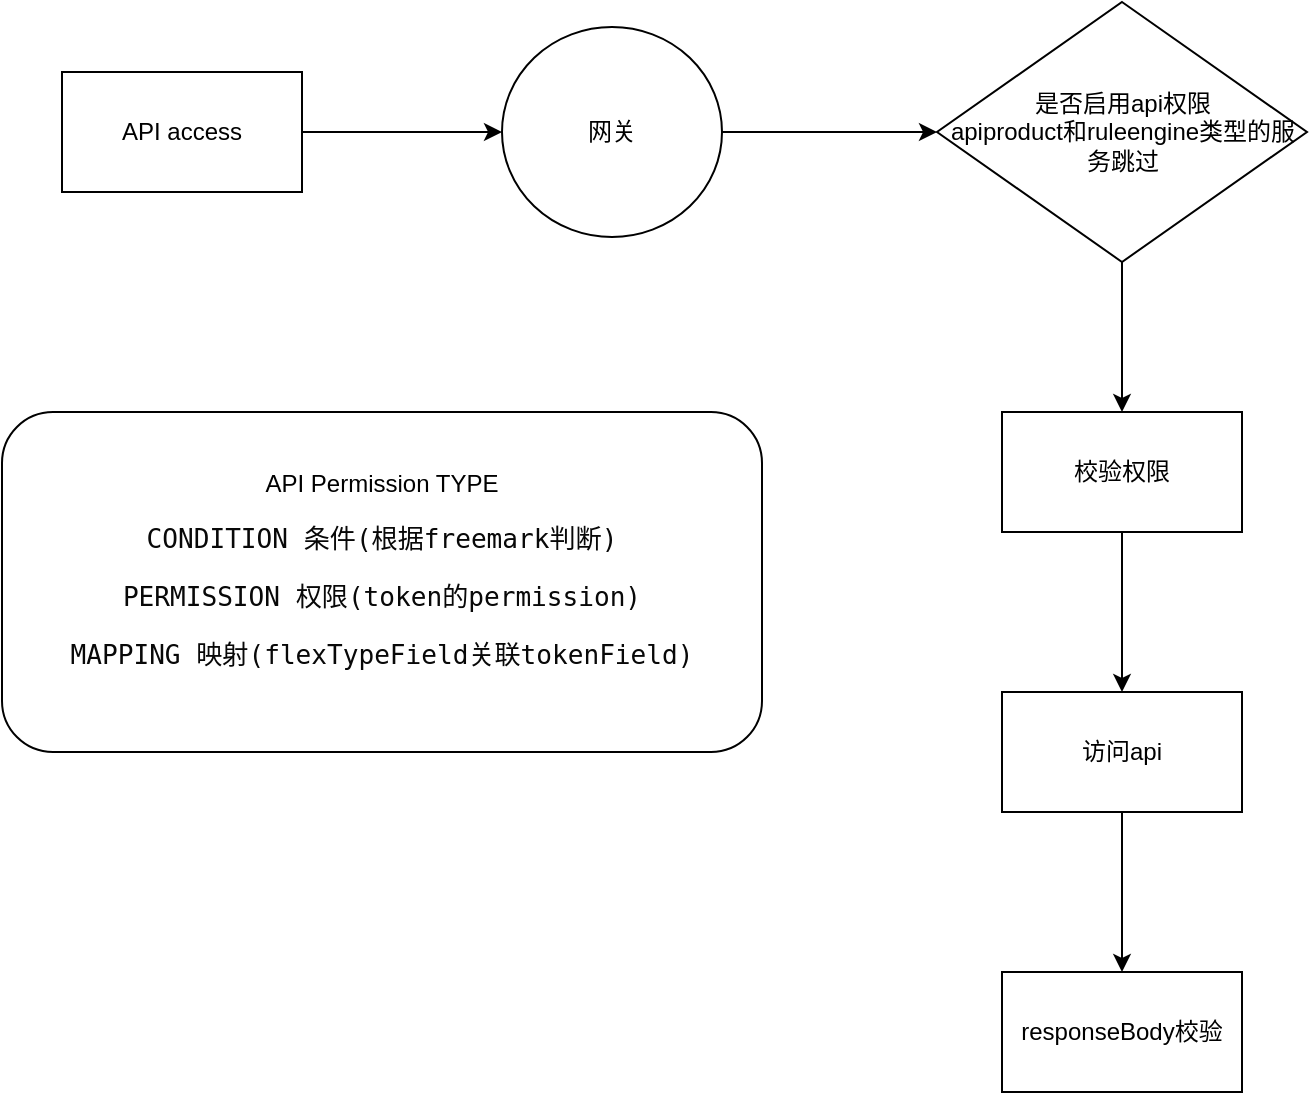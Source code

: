 <mxfile version="21.0.6" type="github">
  <diagram name="第 1 页" id="lMqXDjT0-Osc_c8zB9kQ">
    <mxGraphModel dx="1140" dy="670" grid="1" gridSize="10" guides="1" tooltips="1" connect="1" arrows="1" fold="1" page="1" pageScale="1" pageWidth="1920" pageHeight="1200" math="0" shadow="0">
      <root>
        <mxCell id="0" />
        <mxCell id="1" parent="0" />
        <mxCell id="nkRAWRB7QTpRWoVHKGXE-1" value="API access" style="rounded=0;whiteSpace=wrap;html=1;" parent="1" vertex="1">
          <mxGeometry x="160" y="220" width="120" height="60" as="geometry" />
        </mxCell>
        <mxCell id="nkRAWRB7QTpRWoVHKGXE-2" value="" style="endArrow=classic;html=1;rounded=0;exitX=1;exitY=0.5;exitDx=0;exitDy=0;entryX=0;entryY=0.5;entryDx=0;entryDy=0;" parent="1" source="nkRAWRB7QTpRWoVHKGXE-1" target="nkRAWRB7QTpRWoVHKGXE-4" edge="1">
          <mxGeometry width="50" height="50" relative="1" as="geometry">
            <mxPoint x="670" y="440" as="sourcePoint" />
            <mxPoint x="420" y="310" as="targetPoint" />
          </mxGeometry>
        </mxCell>
        <mxCell id="nkRAWRB7QTpRWoVHKGXE-9" value="" style="edgeStyle=orthogonalEdgeStyle;rounded=0;orthogonalLoop=1;jettySize=auto;html=1;" parent="1" source="nkRAWRB7QTpRWoVHKGXE-4" target="nkRAWRB7QTpRWoVHKGXE-8" edge="1">
          <mxGeometry relative="1" as="geometry" />
        </mxCell>
        <mxCell id="nkRAWRB7QTpRWoVHKGXE-4" value="网关" style="ellipse;whiteSpace=wrap;html=1;" parent="1" vertex="1">
          <mxGeometry x="380" y="197.5" width="110" height="105" as="geometry" />
        </mxCell>
        <mxCell id="nkRAWRB7QTpRWoVHKGXE-11" value="" style="edgeStyle=orthogonalEdgeStyle;rounded=0;orthogonalLoop=1;jettySize=auto;html=1;" parent="1" source="nkRAWRB7QTpRWoVHKGXE-8" target="nkRAWRB7QTpRWoVHKGXE-10" edge="1">
          <mxGeometry relative="1" as="geometry" />
        </mxCell>
        <mxCell id="nkRAWRB7QTpRWoVHKGXE-8" value="是否启用api权限&lt;br&gt;apiproduct和ruleengine类型的服务跳过" style="rhombus;whiteSpace=wrap;html=1;" parent="1" vertex="1">
          <mxGeometry x="597.5" y="185" width="185" height="130" as="geometry" />
        </mxCell>
        <mxCell id="Ies4CJbf-FAV-6-cfxqr-3" value="" style="edgeStyle=orthogonalEdgeStyle;rounded=0;orthogonalLoop=1;jettySize=auto;html=1;" edge="1" parent="1" source="nkRAWRB7QTpRWoVHKGXE-10" target="Ies4CJbf-FAV-6-cfxqr-2">
          <mxGeometry relative="1" as="geometry" />
        </mxCell>
        <mxCell id="nkRAWRB7QTpRWoVHKGXE-10" value="校验权限" style="whiteSpace=wrap;html=1;" parent="1" vertex="1">
          <mxGeometry x="630" y="390" width="120" height="60" as="geometry" />
        </mxCell>
        <mxCell id="Ies4CJbf-FAV-6-cfxqr-5" value="" style="edgeStyle=orthogonalEdgeStyle;rounded=0;orthogonalLoop=1;jettySize=auto;html=1;" edge="1" parent="1" source="Ies4CJbf-FAV-6-cfxqr-2" target="Ies4CJbf-FAV-6-cfxqr-4">
          <mxGeometry relative="1" as="geometry" />
        </mxCell>
        <mxCell id="Ies4CJbf-FAV-6-cfxqr-2" value="访问api" style="whiteSpace=wrap;html=1;" vertex="1" parent="1">
          <mxGeometry x="630" y="530" width="120" height="60" as="geometry" />
        </mxCell>
        <mxCell id="Ies4CJbf-FAV-6-cfxqr-4" value="responseBody校验" style="whiteSpace=wrap;html=1;" vertex="1" parent="1">
          <mxGeometry x="630" y="670" width="120" height="60" as="geometry" />
        </mxCell>
        <mxCell id="Ies4CJbf-FAV-6-cfxqr-6" value="API Permission TYPE&lt;br&gt;&lt;div style=&quot;background-color:#ffffff;color:#080808;font-family:&#39;JetBrains Mono&#39;,monospace;font-size:9.8pt;&quot;&gt;&lt;pre&gt;CONDITION 条件(根据freemark判断)&lt;/pre&gt;&lt;pre&gt;&lt;div style=&quot;font-family: &amp;quot;JetBrains Mono&amp;quot;, monospace; font-size: 9.8pt;&quot;&gt;&lt;pre&gt;PERMISSION 权限(token的permission)&lt;/pre&gt;&lt;pre&gt;&lt;div style=&quot;font-family: &amp;quot;JetBrains Mono&amp;quot;, monospace; font-size: 9.8pt;&quot;&gt;&lt;pre&gt;MAPPING 映射(flexTypeField关联tokenField)&lt;/pre&gt;&lt;/div&gt;&lt;/pre&gt;&lt;/div&gt;&lt;/pre&gt;&lt;/div&gt;" style="rounded=1;whiteSpace=wrap;html=1;" vertex="1" parent="1">
          <mxGeometry x="130" y="390" width="380" height="170" as="geometry" />
        </mxCell>
      </root>
    </mxGraphModel>
  </diagram>
</mxfile>
